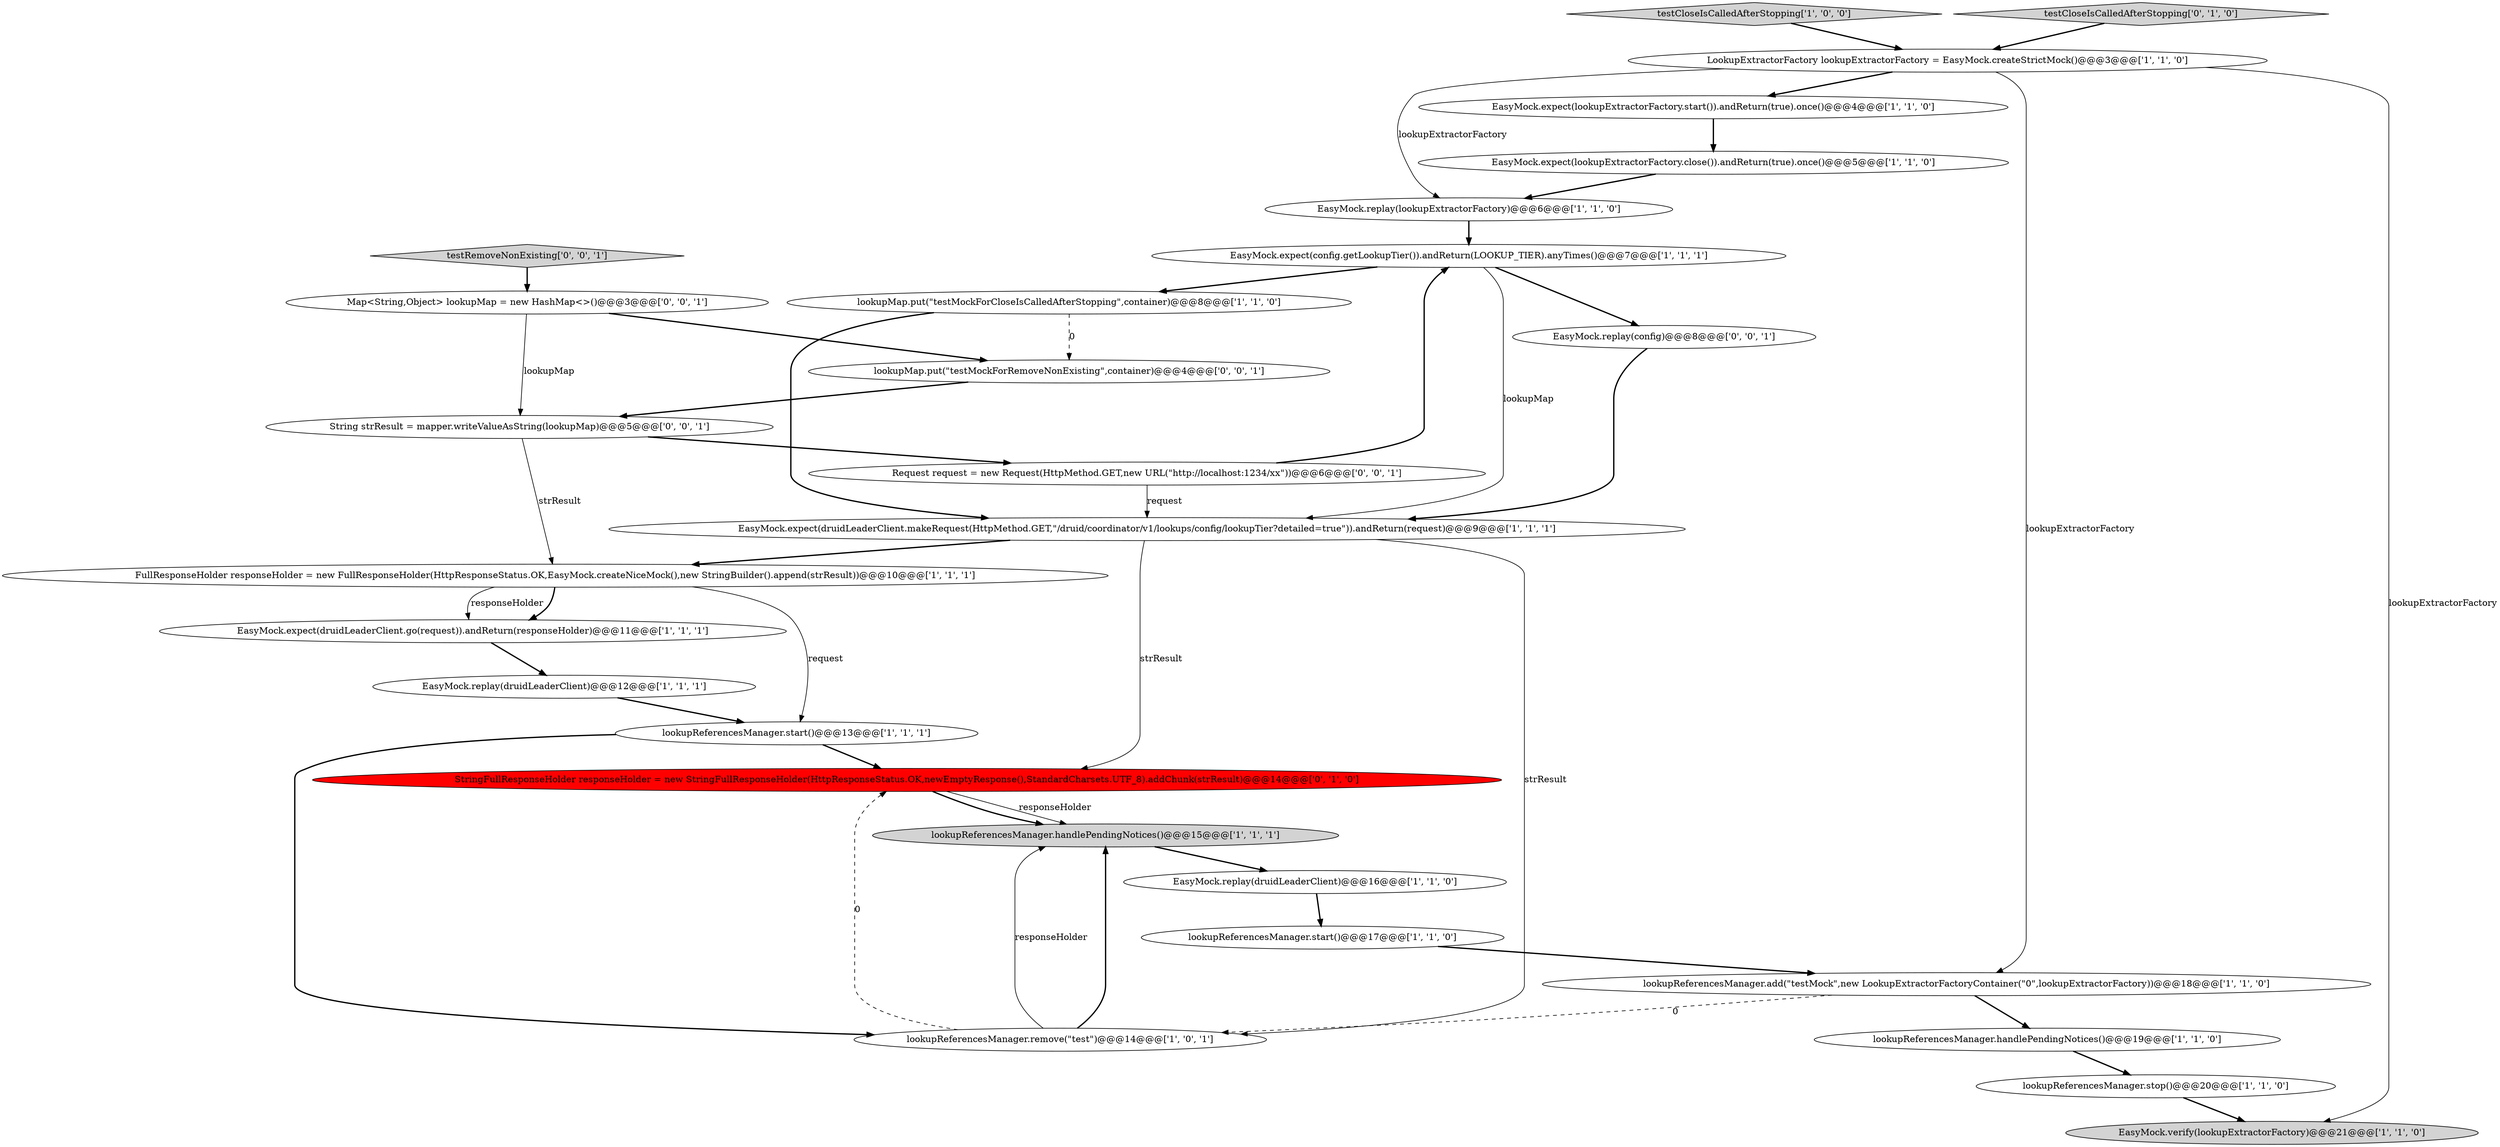 digraph {
14 [style = filled, label = "EasyMock.expect(druidLeaderClient.go(request)).andReturn(responseHolder)@@@11@@@['1', '1', '1']", fillcolor = white, shape = ellipse image = "AAA0AAABBB1BBB"];
8 [style = filled, label = "lookupMap.put(\"testMockForCloseIsCalledAfterStopping\",container)@@@8@@@['1', '1', '0']", fillcolor = white, shape = ellipse image = "AAA0AAABBB1BBB"];
19 [style = filled, label = "lookupReferencesManager.start()@@@17@@@['1', '1', '0']", fillcolor = white, shape = ellipse image = "AAA0AAABBB1BBB"];
26 [style = filled, label = "String strResult = mapper.writeValueAsString(lookupMap)@@@5@@@['0', '0', '1']", fillcolor = white, shape = ellipse image = "AAA0AAABBB3BBB"];
23 [style = filled, label = "EasyMock.replay(config)@@@8@@@['0', '0', '1']", fillcolor = white, shape = ellipse image = "AAA0AAABBB3BBB"];
7 [style = filled, label = "EasyMock.expect(druidLeaderClient.makeRequest(HttpMethod.GET,\"/druid/coordinator/v1/lookups/config/lookupTier?detailed=true\")).andReturn(request)@@@9@@@['1', '1', '1']", fillcolor = white, shape = ellipse image = "AAA0AAABBB1BBB"];
12 [style = filled, label = "EasyMock.verify(lookupExtractorFactory)@@@21@@@['1', '1', '0']", fillcolor = lightgray, shape = ellipse image = "AAA0AAABBB1BBB"];
15 [style = filled, label = "lookupReferencesManager.handlePendingNotices()@@@19@@@['1', '1', '0']", fillcolor = white, shape = ellipse image = "AAA0AAABBB1BBB"];
18 [style = filled, label = "EasyMock.expect(lookupExtractorFactory.start()).andReturn(true).once()@@@4@@@['1', '1', '0']", fillcolor = white, shape = ellipse image = "AAA0AAABBB1BBB"];
21 [style = filled, label = "StringFullResponseHolder responseHolder = new StringFullResponseHolder(HttpResponseStatus.OK,newEmptyResponse(),StandardCharsets.UTF_8).addChunk(strResult)@@@14@@@['0', '1', '0']", fillcolor = red, shape = ellipse image = "AAA1AAABBB2BBB"];
6 [style = filled, label = "lookupReferencesManager.add(\"testMock\",new LookupExtractorFactoryContainer(\"0\",lookupExtractorFactory))@@@18@@@['1', '1', '0']", fillcolor = white, shape = ellipse image = "AAA0AAABBB1BBB"];
2 [style = filled, label = "lookupReferencesManager.start()@@@13@@@['1', '1', '1']", fillcolor = white, shape = ellipse image = "AAA0AAABBB1BBB"];
1 [style = filled, label = "EasyMock.expect(lookupExtractorFactory.close()).andReturn(true).once()@@@5@@@['1', '1', '0']", fillcolor = white, shape = ellipse image = "AAA0AAABBB1BBB"];
5 [style = filled, label = "EasyMock.replay(druidLeaderClient)@@@12@@@['1', '1', '1']", fillcolor = white, shape = ellipse image = "AAA0AAABBB1BBB"];
11 [style = filled, label = "lookupReferencesManager.handlePendingNotices()@@@15@@@['1', '1', '1']", fillcolor = lightgray, shape = ellipse image = "AAA0AAABBB1BBB"];
16 [style = filled, label = "EasyMock.replay(druidLeaderClient)@@@16@@@['1', '1', '0']", fillcolor = white, shape = ellipse image = "AAA0AAABBB1BBB"];
25 [style = filled, label = "lookupMap.put(\"testMockForRemoveNonExisting\",container)@@@4@@@['0', '0', '1']", fillcolor = white, shape = ellipse image = "AAA0AAABBB3BBB"];
13 [style = filled, label = "EasyMock.replay(lookupExtractorFactory)@@@6@@@['1', '1', '0']", fillcolor = white, shape = ellipse image = "AAA0AAABBB1BBB"];
9 [style = filled, label = "EasyMock.expect(config.getLookupTier()).andReturn(LOOKUP_TIER).anyTimes()@@@7@@@['1', '1', '1']", fillcolor = white, shape = ellipse image = "AAA0AAABBB1BBB"];
10 [style = filled, label = "FullResponseHolder responseHolder = new FullResponseHolder(HttpResponseStatus.OK,EasyMock.createNiceMock(),new StringBuilder().append(strResult))@@@10@@@['1', '1', '1']", fillcolor = white, shape = ellipse image = "AAA0AAABBB1BBB"];
4 [style = filled, label = "lookupReferencesManager.stop()@@@20@@@['1', '1', '0']", fillcolor = white, shape = ellipse image = "AAA0AAABBB1BBB"];
24 [style = filled, label = "Request request = new Request(HttpMethod.GET,new URL(\"http://localhost:1234/xx\"))@@@6@@@['0', '0', '1']", fillcolor = white, shape = ellipse image = "AAA0AAABBB3BBB"];
27 [style = filled, label = "testRemoveNonExisting['0', '0', '1']", fillcolor = lightgray, shape = diamond image = "AAA0AAABBB3BBB"];
17 [style = filled, label = "LookupExtractorFactory lookupExtractorFactory = EasyMock.createStrictMock()@@@3@@@['1', '1', '0']", fillcolor = white, shape = ellipse image = "AAA0AAABBB1BBB"];
3 [style = filled, label = "lookupReferencesManager.remove(\"test\")@@@14@@@['1', '0', '1']", fillcolor = white, shape = ellipse image = "AAA0AAABBB1BBB"];
0 [style = filled, label = "testCloseIsCalledAfterStopping['1', '0', '0']", fillcolor = lightgray, shape = diamond image = "AAA0AAABBB1BBB"];
20 [style = filled, label = "testCloseIsCalledAfterStopping['0', '1', '0']", fillcolor = lightgray, shape = diamond image = "AAA0AAABBB2BBB"];
22 [style = filled, label = "Map<String,Object> lookupMap = new HashMap<>()@@@3@@@['0', '0', '1']", fillcolor = white, shape = ellipse image = "AAA0AAABBB3BBB"];
17->12 [style = solid, label="lookupExtractorFactory"];
11->16 [style = bold, label=""];
22->25 [style = bold, label=""];
20->17 [style = bold, label=""];
3->21 [style = dashed, label="0"];
10->14 [style = bold, label=""];
7->10 [style = bold, label=""];
0->17 [style = bold, label=""];
9->7 [style = solid, label="lookupMap"];
2->3 [style = bold, label=""];
3->11 [style = bold, label=""];
6->3 [style = dashed, label="0"];
21->11 [style = solid, label="responseHolder"];
16->19 [style = bold, label=""];
9->8 [style = bold, label=""];
19->6 [style = bold, label=""];
26->24 [style = bold, label=""];
27->22 [style = bold, label=""];
1->13 [style = bold, label=""];
3->11 [style = solid, label="responseHolder"];
6->15 [style = bold, label=""];
8->7 [style = bold, label=""];
9->23 [style = bold, label=""];
7->21 [style = solid, label="strResult"];
5->2 [style = bold, label=""];
7->3 [style = solid, label="strResult"];
18->1 [style = bold, label=""];
21->11 [style = bold, label=""];
2->21 [style = bold, label=""];
24->7 [style = solid, label="request"];
22->26 [style = solid, label="lookupMap"];
25->26 [style = bold, label=""];
15->4 [style = bold, label=""];
26->10 [style = solid, label="strResult"];
17->6 [style = solid, label="lookupExtractorFactory"];
4->12 [style = bold, label=""];
8->25 [style = dashed, label="0"];
23->7 [style = bold, label=""];
13->9 [style = bold, label=""];
17->13 [style = solid, label="lookupExtractorFactory"];
10->2 [style = solid, label="request"];
10->14 [style = solid, label="responseHolder"];
17->18 [style = bold, label=""];
24->9 [style = bold, label=""];
14->5 [style = bold, label=""];
}
